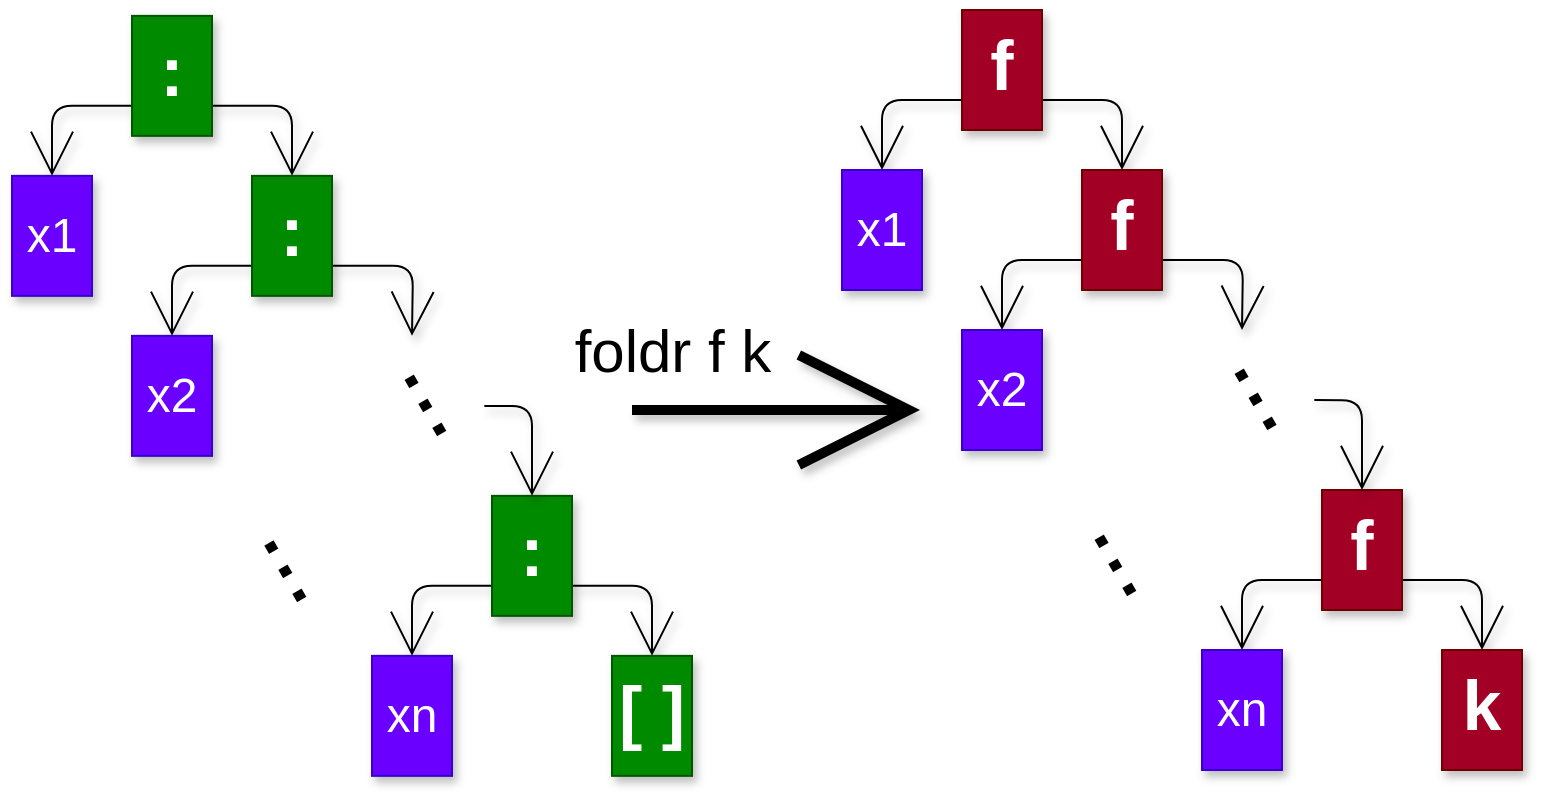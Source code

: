 <mxfile>
    <diagram id="58elms3b99erdXFGVeik" name="Page-1">
        <mxGraphModel dx="938" dy="1736" grid="1" gridSize="10" guides="1" tooltips="1" connect="1" arrows="1" fold="1" page="1" pageScale="1" pageWidth="850" pageHeight="1100" math="0" shadow="0">
            <root>
                <mxCell id="0"/>
                <mxCell id="1" parent="0"/>
                <mxCell id="12" style="edgeStyle=orthogonalEdgeStyle;rounded=1;orthogonalLoop=1;jettySize=auto;html=1;exitX=0;exitY=0.75;exitDx=0;exitDy=0;entryX=0.5;entryY=0;entryDx=0;entryDy=0;endArrow=open;endFill=0;strokeWidth=1;endSize=20;shadow=1;" edge="1" parent="1" source="2" target="8">
                    <mxGeometry relative="1" as="geometry"/>
                </mxCell>
                <mxCell id="13" style="edgeStyle=orthogonalEdgeStyle;rounded=1;orthogonalLoop=1;jettySize=auto;html=1;exitX=1;exitY=0.75;exitDx=0;exitDy=0;entryX=0.5;entryY=0;entryDx=0;entryDy=0;endArrow=open;endFill=0;endSize=20;strokeWidth=1;shadow=1;" edge="1" parent="1" source="2" target="3">
                    <mxGeometry relative="1" as="geometry"/>
                </mxCell>
                <mxCell id="2" value="&lt;font style=&quot;font-size: 35px;&quot;&gt;&lt;b style=&quot;font-size: 35px;&quot;&gt;:&lt;/b&gt;&lt;/font&gt;" style="rounded=0;whiteSpace=wrap;html=1;fillColor=#008a00;strokeColor=#005700;fontColor=#ffffff;fontSize=35;verticalAlign=top;shadow=1;" vertex="1" parent="1">
                    <mxGeometry x="70" y="12.93" width="40" height="60" as="geometry"/>
                </mxCell>
                <mxCell id="14" style="edgeStyle=orthogonalEdgeStyle;rounded=1;orthogonalLoop=1;jettySize=auto;html=1;exitX=0;exitY=0.75;exitDx=0;exitDy=0;entryX=0.5;entryY=0;entryDx=0;entryDy=0;endArrow=open;endFill=0;endSize=20;strokeWidth=1;shadow=1;" edge="1" parent="1" source="3" target="9">
                    <mxGeometry relative="1" as="geometry"/>
                </mxCell>
                <mxCell id="15" style="edgeStyle=orthogonalEdgeStyle;rounded=1;orthogonalLoop=1;jettySize=auto;html=1;exitX=1;exitY=0.75;exitDx=0;exitDy=0;entryX=0.5;entryY=0;entryDx=0;entryDy=0;endArrow=open;endFill=0;endSize=20;strokeWidth=1;shadow=1;" edge="1" parent="1" source="3">
                    <mxGeometry relative="1" as="geometry">
                        <mxPoint x="210" y="172.93" as="targetPoint"/>
                    </mxGeometry>
                </mxCell>
                <mxCell id="3" value="&lt;font style=&quot;font-size: 35px;&quot;&gt;&lt;b style=&quot;font-size: 35px;&quot;&gt;:&lt;/b&gt;&lt;/font&gt;" style="rounded=0;whiteSpace=wrap;html=1;fillColor=#008a00;strokeColor=#005700;fontColor=#ffffff;fontSize=35;verticalAlign=top;shadow=1;" vertex="1" parent="1">
                    <mxGeometry x="130" y="92.93" width="40" height="60" as="geometry"/>
                </mxCell>
                <mxCell id="18" style="edgeStyle=orthogonalEdgeStyle;rounded=1;orthogonalLoop=1;jettySize=auto;html=1;exitX=0;exitY=0.75;exitDx=0;exitDy=0;entryX=0.5;entryY=0;entryDx=0;entryDy=0;endArrow=open;endFill=0;endSize=20;strokeWidth=1;shadow=1;" edge="1" parent="1" source="5" target="11">
                    <mxGeometry relative="1" as="geometry"/>
                </mxCell>
                <mxCell id="19" style="edgeStyle=orthogonalEdgeStyle;rounded=1;orthogonalLoop=1;jettySize=auto;html=1;exitX=1;exitY=0.75;exitDx=0;exitDy=0;entryX=0.5;entryY=0;entryDx=0;entryDy=0;endArrow=open;endFill=0;endSize=20;strokeWidth=1;shadow=1;" edge="1" parent="1" source="5" target="6">
                    <mxGeometry relative="1" as="geometry"/>
                </mxCell>
                <mxCell id="5" value="&lt;font style=&quot;font-size: 35px;&quot;&gt;&lt;b style=&quot;font-size: 35px;&quot;&gt;:&lt;/b&gt;&lt;/font&gt;" style="rounded=0;whiteSpace=wrap;html=1;fillColor=#008a00;strokeColor=#005700;fontColor=#ffffff;fontSize=35;verticalAlign=top;shadow=1;" vertex="1" parent="1">
                    <mxGeometry x="250" y="252.93" width="40" height="60" as="geometry"/>
                </mxCell>
                <mxCell id="6" value="&lt;font style=&quot;font-size: 35px&quot;&gt;&lt;b style=&quot;font-size: 35px&quot;&gt;[ ]&lt;/b&gt;&lt;/font&gt;" style="rounded=0;whiteSpace=wrap;html=1;fillColor=#008a00;strokeColor=#005700;fontColor=#ffffff;fontSize=35;verticalAlign=top;shadow=1;" vertex="1" parent="1">
                    <mxGeometry x="310" y="332.93" width="40" height="60" as="geometry"/>
                </mxCell>
                <mxCell id="8" value="x1" style="rounded=0;whiteSpace=wrap;html=1;fontSize=24;fillColor=#6a00ff;strokeColor=#3700CC;fontColor=#ffffff;shadow=1;" vertex="1" parent="1">
                    <mxGeometry x="10" y="92.93" width="40" height="60" as="geometry"/>
                </mxCell>
                <mxCell id="9" value="x2" style="rounded=0;whiteSpace=wrap;html=1;fontSize=24;fillColor=#6a00ff;strokeColor=#3700CC;fontColor=#ffffff;shadow=1;" vertex="1" parent="1">
                    <mxGeometry x="70" y="172.93" width="40" height="60" as="geometry"/>
                </mxCell>
                <mxCell id="11" value="xn" style="rounded=0;whiteSpace=wrap;html=1;fontSize=24;fillColor=#6a00ff;strokeColor=#3700CC;fontColor=#ffffff;shadow=1;" vertex="1" parent="1">
                    <mxGeometry x="190" y="332.93" width="40" height="60" as="geometry"/>
                </mxCell>
                <mxCell id="21" style="edgeStyle=orthogonalEdgeStyle;rounded=1;orthogonalLoop=1;jettySize=auto;html=1;entryX=0.5;entryY=0;entryDx=0;entryDy=0;fontSize=50;endArrow=open;endFill=0;endSize=20;strokeWidth=1;exitX=0.75;exitY=0;exitDx=0;exitDy=0;shadow=1;" edge="1" parent="1" source="20" target="5">
                    <mxGeometry relative="1" as="geometry">
                        <mxPoint x="270" y="202.93" as="sourcePoint"/>
                        <Array as="points">
                            <mxPoint x="270" y="207.93"/>
                        </Array>
                    </mxGeometry>
                </mxCell>
                <mxCell id="20" value="&lt;font style=&quot;font-size: 50px;&quot;&gt;...&lt;/font&gt;" style="text;html=1;strokeColor=none;fillColor=none;align=center;verticalAlign=middle;whiteSpace=wrap;rounded=0;fontSize=50;rotation=60;shadow=1;" vertex="1" parent="1">
                    <mxGeometry x="200" y="190" width="60" height="20" as="geometry"/>
                </mxCell>
                <mxCell id="22" value="&lt;font style=&quot;font-size: 50px;&quot;&gt;...&lt;/font&gt;" style="text;html=1;strokeColor=none;fillColor=none;align=center;verticalAlign=middle;whiteSpace=wrap;rounded=0;fontSize=50;rotation=60;shadow=1;" vertex="1" parent="1">
                    <mxGeometry x="130" y="272.93" width="60" height="20" as="geometry"/>
                </mxCell>
                <mxCell id="23" style="edgeStyle=orthogonalEdgeStyle;rounded=1;orthogonalLoop=1;jettySize=auto;html=1;exitX=0;exitY=0.75;exitDx=0;exitDy=0;entryX=0.5;entryY=0;entryDx=0;entryDy=0;endArrow=open;endFill=0;strokeWidth=1;endSize=20;shadow=1;" edge="1" parent="1" source="25" target="33">
                    <mxGeometry relative="1" as="geometry"/>
                </mxCell>
                <mxCell id="24" style="edgeStyle=orthogonalEdgeStyle;rounded=1;orthogonalLoop=1;jettySize=auto;html=1;exitX=1;exitY=0.75;exitDx=0;exitDy=0;entryX=0.5;entryY=0;entryDx=0;entryDy=0;endArrow=open;endFill=0;endSize=20;strokeWidth=1;shadow=1;" edge="1" parent="1" source="25" target="28">
                    <mxGeometry relative="1" as="geometry"/>
                </mxCell>
                <mxCell id="25" value="&lt;font style=&quot;font-size: 35px&quot;&gt;&lt;b style=&quot;font-size: 35px&quot;&gt;f&lt;/b&gt;&lt;/font&gt;" style="rounded=0;whiteSpace=wrap;html=1;fillColor=#a20025;strokeColor=#6F0000;fontColor=#ffffff;fontSize=35;verticalAlign=top;shadow=1;" vertex="1" parent="1">
                    <mxGeometry x="485" y="10" width="40" height="60" as="geometry"/>
                </mxCell>
                <mxCell id="26" style="edgeStyle=orthogonalEdgeStyle;rounded=1;orthogonalLoop=1;jettySize=auto;html=1;exitX=0;exitY=0.75;exitDx=0;exitDy=0;entryX=0.5;entryY=0;entryDx=0;entryDy=0;endArrow=open;endFill=0;endSize=20;strokeWidth=1;shadow=1;" edge="1" parent="1" source="28" target="34">
                    <mxGeometry relative="1" as="geometry"/>
                </mxCell>
                <mxCell id="27" style="edgeStyle=orthogonalEdgeStyle;rounded=1;orthogonalLoop=1;jettySize=auto;html=1;exitX=1;exitY=0.75;exitDx=0;exitDy=0;entryX=0.5;entryY=0;entryDx=0;entryDy=0;endArrow=open;endFill=0;endSize=20;strokeWidth=1;shadow=1;" edge="1" parent="1" source="28">
                    <mxGeometry relative="1" as="geometry">
                        <mxPoint x="625" y="170" as="targetPoint"/>
                    </mxGeometry>
                </mxCell>
                <mxCell id="28" value="&lt;font style=&quot;font-size: 35px&quot;&gt;&lt;b style=&quot;font-size: 35px&quot;&gt;f&lt;/b&gt;&lt;/font&gt;" style="rounded=0;whiteSpace=wrap;html=1;fillColor=#a20025;strokeColor=#6F0000;fontColor=#ffffff;fontSize=35;verticalAlign=top;shadow=1;" vertex="1" parent="1">
                    <mxGeometry x="545" y="90" width="40" height="60" as="geometry"/>
                </mxCell>
                <mxCell id="29" style="edgeStyle=orthogonalEdgeStyle;rounded=1;orthogonalLoop=1;jettySize=auto;html=1;exitX=0;exitY=0.75;exitDx=0;exitDy=0;entryX=0.5;entryY=0;entryDx=0;entryDy=0;endArrow=open;endFill=0;endSize=20;strokeWidth=1;shadow=1;" edge="1" parent="1" source="31" target="35">
                    <mxGeometry relative="1" as="geometry"/>
                </mxCell>
                <mxCell id="30" style="edgeStyle=orthogonalEdgeStyle;rounded=1;orthogonalLoop=1;jettySize=auto;html=1;exitX=1;exitY=0.75;exitDx=0;exitDy=0;entryX=0.5;entryY=0;entryDx=0;entryDy=0;endArrow=open;endFill=0;endSize=20;strokeWidth=1;shadow=1;" edge="1" parent="1" source="31" target="32">
                    <mxGeometry relative="1" as="geometry"/>
                </mxCell>
                <mxCell id="31" value="&lt;font style=&quot;font-size: 35px&quot;&gt;&lt;b style=&quot;font-size: 35px&quot;&gt;f&lt;/b&gt;&lt;/font&gt;" style="rounded=0;whiteSpace=wrap;html=1;fillColor=#a20025;strokeColor=#6F0000;fontColor=#ffffff;fontSize=35;verticalAlign=top;shadow=1;" vertex="1" parent="1">
                    <mxGeometry x="665" y="250" width="40" height="60" as="geometry"/>
                </mxCell>
                <mxCell id="32" value="&lt;font style=&quot;font-size: 35px&quot;&gt;&lt;b style=&quot;font-size: 35px&quot;&gt;k&lt;/b&gt;&lt;/font&gt;" style="rounded=0;whiteSpace=wrap;html=1;fillColor=#a20025;strokeColor=#6F0000;fontColor=#ffffff;fontSize=35;verticalAlign=top;shadow=1;" vertex="1" parent="1">
                    <mxGeometry x="725" y="330" width="40" height="60" as="geometry"/>
                </mxCell>
                <mxCell id="33" value="x1" style="rounded=0;whiteSpace=wrap;html=1;fontSize=24;fillColor=#6a00ff;strokeColor=#3700CC;fontColor=#ffffff;shadow=1;" vertex="1" parent="1">
                    <mxGeometry x="425" y="90" width="40" height="60" as="geometry"/>
                </mxCell>
                <mxCell id="34" value="x2" style="rounded=0;whiteSpace=wrap;html=1;fontSize=24;fillColor=#6a00ff;strokeColor=#3700CC;fontColor=#ffffff;shadow=1;" vertex="1" parent="1">
                    <mxGeometry x="485" y="170" width="40" height="60" as="geometry"/>
                </mxCell>
                <mxCell id="35" value="xn" style="rounded=0;whiteSpace=wrap;html=1;fontSize=24;fillColor=#6a00ff;strokeColor=#3700CC;fontColor=#ffffff;shadow=1;" vertex="1" parent="1">
                    <mxGeometry x="605" y="330" width="40" height="60" as="geometry"/>
                </mxCell>
                <mxCell id="36" style="edgeStyle=orthogonalEdgeStyle;rounded=1;orthogonalLoop=1;jettySize=auto;html=1;entryX=0.5;entryY=0;entryDx=0;entryDy=0;fontSize=50;endArrow=open;endFill=0;endSize=20;strokeWidth=1;exitX=0.75;exitY=0;exitDx=0;exitDy=0;shadow=1;" edge="1" parent="1" source="37" target="31">
                    <mxGeometry relative="1" as="geometry">
                        <mxPoint x="685" y="200" as="sourcePoint"/>
                        <Array as="points">
                            <mxPoint x="685" y="205"/>
                        </Array>
                    </mxGeometry>
                </mxCell>
                <mxCell id="37" value="&lt;font style=&quot;font-size: 50px;&quot;&gt;...&lt;/font&gt;" style="text;html=1;strokeColor=none;fillColor=none;align=center;verticalAlign=middle;whiteSpace=wrap;rounded=0;fontSize=50;rotation=60;shadow=1;" vertex="1" parent="1">
                    <mxGeometry x="615" y="187.07" width="60" height="20" as="geometry"/>
                </mxCell>
                <mxCell id="38" value="&lt;font style=&quot;font-size: 50px;&quot;&gt;...&lt;/font&gt;" style="text;html=1;strokeColor=none;fillColor=none;align=center;verticalAlign=middle;whiteSpace=wrap;rounded=0;fontSize=50;rotation=60;shadow=1;" vertex="1" parent="1">
                    <mxGeometry x="545" y="270" width="60" height="20" as="geometry"/>
                </mxCell>
                <mxCell id="39" value="foldr f k" style="edgeStyle=orthogonalEdgeStyle;rounded=1;orthogonalLoop=1;jettySize=auto;html=1;fontSize=30;endArrow=open;endFill=0;endSize=50;strokeWidth=5;shadow=1;labelBackgroundColor=none;" edge="1" parent="1">
                    <mxGeometry x="-0.722" y="30" relative="1" as="geometry">
                        <mxPoint x="320" y="210" as="sourcePoint"/>
                        <mxPoint x="464" y="210" as="targetPoint"/>
                        <Array as="points">
                            <mxPoint x="400" y="210"/>
                            <mxPoint x="400" y="210"/>
                        </Array>
                        <mxPoint as="offset"/>
                    </mxGeometry>
                </mxCell>
            </root>
        </mxGraphModel>
    </diagram>
</mxfile>
